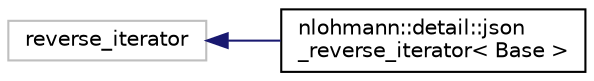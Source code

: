 digraph "Graphical Class Hierarchy"
{
 // INTERACTIVE_SVG=YES
  bgcolor="transparent";
  edge [fontname="Helvetica",fontsize="10",labelfontname="Helvetica",labelfontsize="10"];
  node [fontname="Helvetica",fontsize="10",shape=record];
  rankdir="LR";
  Node714 [label="reverse_iterator",height=0.2,width=0.4,color="grey75"];
  Node714 -> Node0 [dir="back",color="midnightblue",fontsize="10",style="solid",fontname="Helvetica"];
  Node0 [label="nlohmann::detail::json\l_reverse_iterator\< Base \>",height=0.2,width=0.4,color="black",URL="$de/d74/classnlohmann_1_1detail_1_1json__reverse__iterator.html",tooltip="a template for a reverse iterator class "];
}
